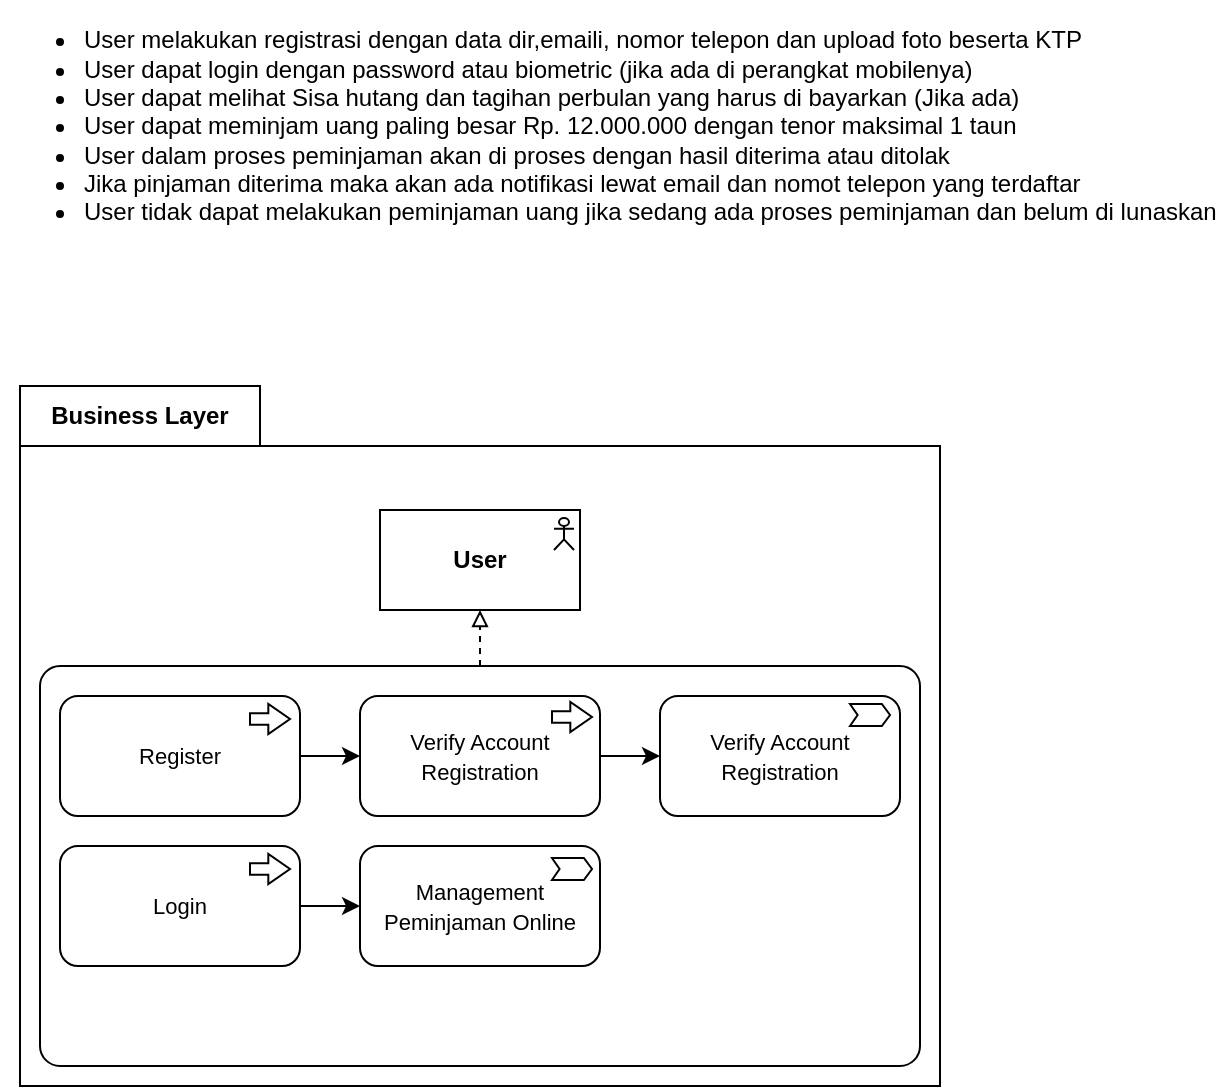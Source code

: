<mxfile version="20.4.0" type="github">
  <diagram id="l3m4FqDslcPc5-z_U-P1" name="HLD">
    <mxGraphModel dx="680" dy="1472" grid="1" gridSize="10" guides="1" tooltips="1" connect="1" arrows="1" fold="1" page="1" pageScale="1" pageWidth="850" pageHeight="1100" math="0" shadow="0">
      <root>
        <mxCell id="0" />
        <mxCell id="1" parent="0" />
        <mxCell id="CkhqYCyqVXImX64mrJto-1" value="&lt;p style=&quot;text-indent: -0.25in;&quot; class=&quot;MsoListParagraph&quot;&gt;&lt;/p&gt;&lt;ul&gt;&lt;li&gt;User melakukan registrasi dengan data dir,emaili, nomor telepon dan upload foto beserta KTP&lt;/li&gt;&lt;li&gt;&lt;span&gt;User dapat login dengan password atau biometric (jika ada di perangkat mobilenya)&lt;/span&gt;&lt;br&gt;&lt;/li&gt;&lt;li&gt;&lt;span&gt;User dapat melihat Sisa hutang dan tagihan perbulan yang harus di bayarkan (Jika ada)&lt;br&gt;&lt;/span&gt;&lt;/li&gt;&lt;li&gt;&lt;span&gt;User dapat meminjam uang paling besar Rp. 12.000.000 dengan tenor maksimal 1 taun&lt;br&gt;&lt;/span&gt;&lt;/li&gt;&lt;li&gt;&lt;span&gt;User dalam proses peminjaman akan di proses dengan hasil diterima atau ditolak&lt;br&gt;&lt;/span&gt;&lt;/li&gt;&lt;li&gt;&lt;span&gt;Jika pinjaman diterima maka akan ada notifikasi lewat email dan nomot telepon yang terdaftar&lt;br&gt;&lt;/span&gt;&lt;/li&gt;&lt;li&gt;&lt;span&gt;User tidak dapat melakukan peminjaman uang jika sedang ada proses peminjaman dan belum di lunaskan&lt;br&gt;&lt;/span&gt;&lt;/li&gt;&lt;/ul&gt;&lt;p&gt;&lt;/p&gt;" style="text;html=1;strokeColor=none;fillColor=none;align=left;verticalAlign=middle;whiteSpace=wrap;rounded=0;" vertex="1" parent="1">
          <mxGeometry x="30" y="-130" width="610" height="120" as="geometry" />
        </mxCell>
        <mxCell id="CkhqYCyqVXImX64mrJto-2" value="" style="verticalLabelPosition=bottom;verticalAlign=top;html=1;shape=mxgraph.basic.rect;fillColor2=none;strokeWidth=1;size=20;indent=5;" vertex="1" parent="1">
          <mxGeometry x="40" y="90" width="460" height="320" as="geometry" />
        </mxCell>
        <mxCell id="CkhqYCyqVXImX64mrJto-3" value="&lt;b&gt;Business Layer&lt;/b&gt;" style="rounded=0;whiteSpace=wrap;html=1;" vertex="1" parent="1">
          <mxGeometry x="40" y="60" width="120" height="30" as="geometry" />
        </mxCell>
        <mxCell id="CkhqYCyqVXImX64mrJto-4" value="&lt;b&gt;User&lt;/b&gt;" style="rounded=0;whiteSpace=wrap;html=1;" vertex="1" parent="1">
          <mxGeometry x="220" y="122" width="100" height="50" as="geometry" />
        </mxCell>
        <mxCell id="CkhqYCyqVXImX64mrJto-5" value="" style="shape=umlActor;verticalLabelPosition=bottom;verticalAlign=top;html=1;outlineConnect=0;" vertex="1" parent="1">
          <mxGeometry x="307" y="126" width="10" height="16" as="geometry" />
        </mxCell>
        <mxCell id="CkhqYCyqVXImX64mrJto-7" value="" style="rounded=1;whiteSpace=wrap;html=1;arcSize=5;" vertex="1" parent="1">
          <mxGeometry x="50" y="200" width="440" height="200" as="geometry" />
        </mxCell>
        <mxCell id="CkhqYCyqVXImX64mrJto-17" value="" style="edgeStyle=orthogonalEdgeStyle;rounded=0;orthogonalLoop=1;jettySize=auto;html=1;fontSize=11;" edge="1" parent="1" source="CkhqYCyqVXImX64mrJto-8" target="CkhqYCyqVXImX64mrJto-10">
          <mxGeometry relative="1" as="geometry" />
        </mxCell>
        <mxCell id="CkhqYCyqVXImX64mrJto-8" value="&lt;font style=&quot;font-size: 11px;&quot;&gt;Register&lt;/font&gt;" style="rounded=1;whiteSpace=wrap;html=1;" vertex="1" parent="1">
          <mxGeometry x="60" y="215" width="120" height="60" as="geometry" />
        </mxCell>
        <mxCell id="CkhqYCyqVXImX64mrJto-9" value="" style="html=1;shadow=0;dashed=0;align=center;verticalAlign=middle;shape=mxgraph.arrows2.arrow;dy=0.62;dx=10.84;notch=0;" vertex="1" parent="1">
          <mxGeometry x="155" y="219" width="20" height="15" as="geometry" />
        </mxCell>
        <mxCell id="CkhqYCyqVXImX64mrJto-18" value="" style="edgeStyle=orthogonalEdgeStyle;rounded=0;orthogonalLoop=1;jettySize=auto;html=1;fontSize=11;" edge="1" parent="1" source="CkhqYCyqVXImX64mrJto-10" target="CkhqYCyqVXImX64mrJto-12">
          <mxGeometry relative="1" as="geometry" />
        </mxCell>
        <mxCell id="CkhqYCyqVXImX64mrJto-10" value="&lt;font style=&quot;font-size: 11px;&quot;&gt;Verify Account Registration&lt;/font&gt;" style="rounded=1;whiteSpace=wrap;html=1;" vertex="1" parent="1">
          <mxGeometry x="210" y="215" width="120" height="60" as="geometry" />
        </mxCell>
        <mxCell id="CkhqYCyqVXImX64mrJto-11" value="" style="html=1;shadow=0;dashed=0;align=center;verticalAlign=middle;shape=mxgraph.arrows2.arrow;dy=0.62;dx=10.84;notch=0;" vertex="1" parent="1">
          <mxGeometry x="306" y="218" width="20" height="15" as="geometry" />
        </mxCell>
        <mxCell id="CkhqYCyqVXImX64mrJto-12" value="&lt;font style=&quot;font-size: 11px;&quot;&gt;Verify Account Registration&lt;/font&gt;" style="rounded=1;whiteSpace=wrap;html=1;" vertex="1" parent="1">
          <mxGeometry x="360" y="215" width="120" height="60" as="geometry" />
        </mxCell>
        <mxCell id="CkhqYCyqVXImX64mrJto-16" value="" style="html=1;shadow=0;dashed=0;align=center;verticalAlign=middle;shape=mxgraph.arrows2.arrow;dy=0;dx=4.07;notch=3.8;fontSize=11;" vertex="1" parent="1">
          <mxGeometry x="455" y="219" width="20" height="11" as="geometry" />
        </mxCell>
        <mxCell id="CkhqYCyqVXImX64mrJto-26" value="" style="edgeStyle=orthogonalEdgeStyle;rounded=0;orthogonalLoop=1;jettySize=auto;html=1;fontSize=11;" edge="1" parent="1" source="CkhqYCyqVXImX64mrJto-20" target="CkhqYCyqVXImX64mrJto-23">
          <mxGeometry relative="1" as="geometry" />
        </mxCell>
        <mxCell id="CkhqYCyqVXImX64mrJto-20" value="&lt;font style=&quot;font-size: 11px;&quot;&gt;Login&lt;/font&gt;" style="rounded=1;whiteSpace=wrap;html=1;" vertex="1" parent="1">
          <mxGeometry x="60" y="290" width="120" height="60" as="geometry" />
        </mxCell>
        <mxCell id="CkhqYCyqVXImX64mrJto-21" value="" style="html=1;shadow=0;dashed=0;align=center;verticalAlign=middle;shape=mxgraph.arrows2.arrow;dy=0.62;dx=10.84;notch=0;" vertex="1" parent="1">
          <mxGeometry x="155" y="294" width="20" height="15" as="geometry" />
        </mxCell>
        <mxCell id="CkhqYCyqVXImX64mrJto-23" value="&lt;span style=&quot;font-size: 11px;&quot;&gt;Management Peminjaman Online&lt;/span&gt;" style="rounded=1;whiteSpace=wrap;html=1;" vertex="1" parent="1">
          <mxGeometry x="210" y="290" width="120" height="60" as="geometry" />
        </mxCell>
        <mxCell id="CkhqYCyqVXImX64mrJto-25" value="" style="html=1;shadow=0;dashed=0;align=center;verticalAlign=middle;shape=mxgraph.arrows2.arrow;dy=0;dx=4.07;notch=3.8;fontSize=11;" vertex="1" parent="1">
          <mxGeometry x="306" y="296" width="20" height="11" as="geometry" />
        </mxCell>
        <mxCell id="CkhqYCyqVXImX64mrJto-27" value="" style="edgeStyle=segmentEdgeStyle;endArrow=block;html=1;rounded=0;fontSize=11;entryX=0.5;entryY=1;entryDx=0;entryDy=0;strokeColor=default;dashed=1;endFill=0;" edge="1" parent="1" target="CkhqYCyqVXImX64mrJto-4">
          <mxGeometry width="50" height="50" relative="1" as="geometry">
            <mxPoint x="270" y="200" as="sourcePoint" />
            <mxPoint x="280" y="190" as="targetPoint" />
          </mxGeometry>
        </mxCell>
      </root>
    </mxGraphModel>
  </diagram>
</mxfile>
